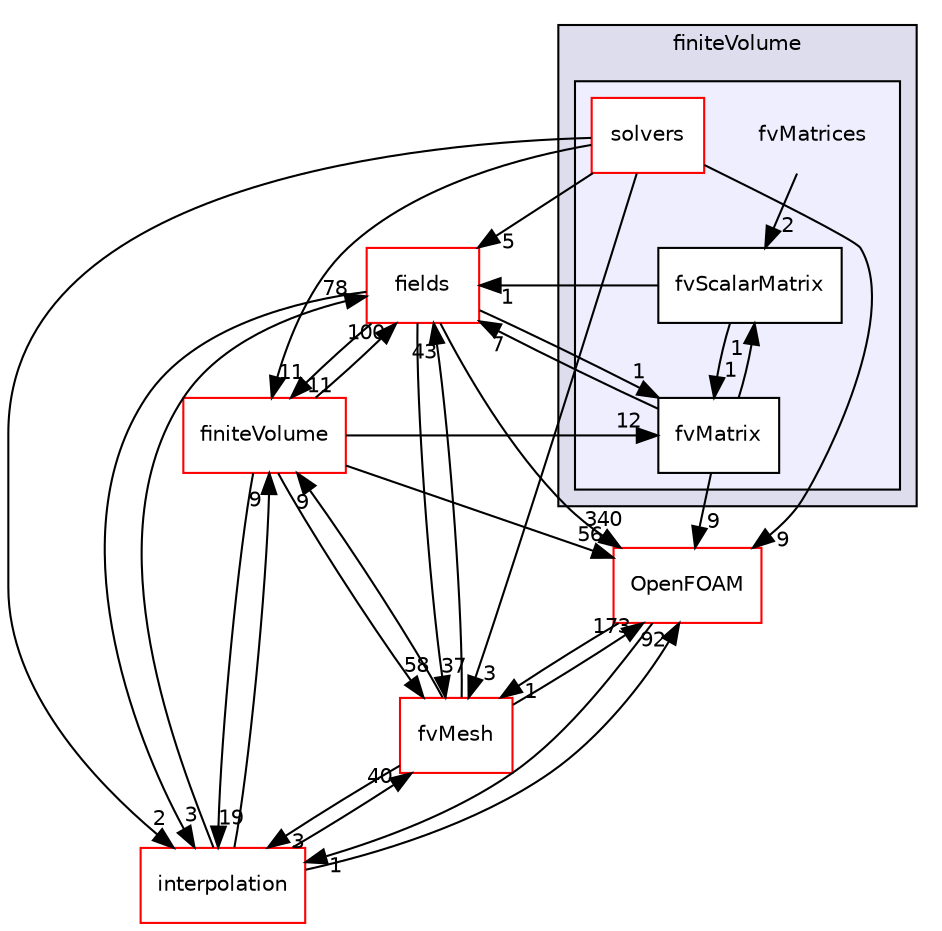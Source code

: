 digraph "src/finiteVolume/fvMatrices" {
  bgcolor=transparent;
  compound=true
  node [ fontsize="10", fontname="Helvetica"];
  edge [ labelfontsize="10", labelfontname="Helvetica"];
  subgraph clusterdir_9bd15774b555cf7259a6fa18f99fe99b {
    graph [ bgcolor="#ddddee", pencolor="black", label="finiteVolume" fontname="Helvetica", fontsize="10", URL="dir_9bd15774b555cf7259a6fa18f99fe99b.html"]
  subgraph clusterdir_5d57e3901430bcc99a7ddac11a899224 {
    graph [ bgcolor="#eeeeff", pencolor="black", label="" URL="dir_5d57e3901430bcc99a7ddac11a899224.html"];
    dir_5d57e3901430bcc99a7ddac11a899224 [shape=plaintext label="fvMatrices"];
    dir_5629422dceaeda8814a0a70fdd7e3220 [shape=box label="fvMatrix" color="black" fillcolor="white" style="filled" URL="dir_5629422dceaeda8814a0a70fdd7e3220.html"];
    dir_5528bcc0c6e6e57a0e06f5fc4a857677 [shape=box label="fvScalarMatrix" color="black" fillcolor="white" style="filled" URL="dir_5528bcc0c6e6e57a0e06f5fc4a857677.html"];
    dir_21e8caa1e273a2fd1ca8d8e5e2ca4486 [shape=box label="solvers" color="red" fillcolor="white" style="filled" URL="dir_21e8caa1e273a2fd1ca8d8e5e2ca4486.html"];
  }
  }
  dir_25ab4a83a983f7bb7a38b7f63bb141b7 [shape=box label="fields" color="red" URL="dir_25ab4a83a983f7bb7a38b7f63bb141b7.html"];
  dir_2ea871e4defbdbd60808750cae643c63 [shape=box label="finiteVolume" color="red" URL="dir_2ea871e4defbdbd60808750cae643c63.html"];
  dir_c382fa095c9c33d8673c0dd60aaef275 [shape=box label="fvMesh" color="red" URL="dir_c382fa095c9c33d8673c0dd60aaef275.html"];
  dir_a586eb954e2e5e74ecf6fe95a2457777 [shape=box label="interpolation" color="red" URL="dir_a586eb954e2e5e74ecf6fe95a2457777.html"];
  dir_c5473ff19b20e6ec4dfe5c310b3778a8 [shape=box label="OpenFOAM" color="red" URL="dir_c5473ff19b20e6ec4dfe5c310b3778a8.html"];
  dir_25ab4a83a983f7bb7a38b7f63bb141b7->dir_2ea871e4defbdbd60808750cae643c63 [headlabel="11", labeldistance=1.5 headhref="dir_000936_001063.html"];
  dir_25ab4a83a983f7bb7a38b7f63bb141b7->dir_c382fa095c9c33d8673c0dd60aaef275 [headlabel="37", labeldistance=1.5 headhref="dir_000936_001124.html"];
  dir_25ab4a83a983f7bb7a38b7f63bb141b7->dir_a586eb954e2e5e74ecf6fe95a2457777 [headlabel="3", labeldistance=1.5 headhref="dir_000936_001170.html"];
  dir_25ab4a83a983f7bb7a38b7f63bb141b7->dir_5629422dceaeda8814a0a70fdd7e3220 [headlabel="1", labeldistance=1.5 headhref="dir_000936_001117.html"];
  dir_25ab4a83a983f7bb7a38b7f63bb141b7->dir_c5473ff19b20e6ec4dfe5c310b3778a8 [headlabel="340", labeldistance=1.5 headhref="dir_000936_001896.html"];
  dir_5528bcc0c6e6e57a0e06f5fc4a857677->dir_25ab4a83a983f7bb7a38b7f63bb141b7 [headlabel="1", labeldistance=1.5 headhref="dir_001118_000936.html"];
  dir_5528bcc0c6e6e57a0e06f5fc4a857677->dir_5629422dceaeda8814a0a70fdd7e3220 [headlabel="1", labeldistance=1.5 headhref="dir_001118_001117.html"];
  dir_2ea871e4defbdbd60808750cae643c63->dir_25ab4a83a983f7bb7a38b7f63bb141b7 [headlabel="100", labeldistance=1.5 headhref="dir_001063_000936.html"];
  dir_2ea871e4defbdbd60808750cae643c63->dir_c382fa095c9c33d8673c0dd60aaef275 [headlabel="58", labeldistance=1.5 headhref="dir_001063_001124.html"];
  dir_2ea871e4defbdbd60808750cae643c63->dir_a586eb954e2e5e74ecf6fe95a2457777 [headlabel="19", labeldistance=1.5 headhref="dir_001063_001170.html"];
  dir_2ea871e4defbdbd60808750cae643c63->dir_5629422dceaeda8814a0a70fdd7e3220 [headlabel="12", labeldistance=1.5 headhref="dir_001063_001117.html"];
  dir_2ea871e4defbdbd60808750cae643c63->dir_c5473ff19b20e6ec4dfe5c310b3778a8 [headlabel="56", labeldistance=1.5 headhref="dir_001063_001896.html"];
  dir_c382fa095c9c33d8673c0dd60aaef275->dir_25ab4a83a983f7bb7a38b7f63bb141b7 [headlabel="43", labeldistance=1.5 headhref="dir_001124_000936.html"];
  dir_c382fa095c9c33d8673c0dd60aaef275->dir_2ea871e4defbdbd60808750cae643c63 [headlabel="9", labeldistance=1.5 headhref="dir_001124_001063.html"];
  dir_c382fa095c9c33d8673c0dd60aaef275->dir_a586eb954e2e5e74ecf6fe95a2457777 [headlabel="3", labeldistance=1.5 headhref="dir_001124_001170.html"];
  dir_c382fa095c9c33d8673c0dd60aaef275->dir_c5473ff19b20e6ec4dfe5c310b3778a8 [headlabel="173", labeldistance=1.5 headhref="dir_001124_001896.html"];
  dir_21e8caa1e273a2fd1ca8d8e5e2ca4486->dir_25ab4a83a983f7bb7a38b7f63bb141b7 [headlabel="5", labeldistance=1.5 headhref="dir_001119_000936.html"];
  dir_21e8caa1e273a2fd1ca8d8e5e2ca4486->dir_2ea871e4defbdbd60808750cae643c63 [headlabel="11", labeldistance=1.5 headhref="dir_001119_001063.html"];
  dir_21e8caa1e273a2fd1ca8d8e5e2ca4486->dir_c382fa095c9c33d8673c0dd60aaef275 [headlabel="3", labeldistance=1.5 headhref="dir_001119_001124.html"];
  dir_21e8caa1e273a2fd1ca8d8e5e2ca4486->dir_a586eb954e2e5e74ecf6fe95a2457777 [headlabel="2", labeldistance=1.5 headhref="dir_001119_001170.html"];
  dir_21e8caa1e273a2fd1ca8d8e5e2ca4486->dir_c5473ff19b20e6ec4dfe5c310b3778a8 [headlabel="9", labeldistance=1.5 headhref="dir_001119_001896.html"];
  dir_a586eb954e2e5e74ecf6fe95a2457777->dir_25ab4a83a983f7bb7a38b7f63bb141b7 [headlabel="78", labeldistance=1.5 headhref="dir_001170_000936.html"];
  dir_a586eb954e2e5e74ecf6fe95a2457777->dir_2ea871e4defbdbd60808750cae643c63 [headlabel="9", labeldistance=1.5 headhref="dir_001170_001063.html"];
  dir_a586eb954e2e5e74ecf6fe95a2457777->dir_c382fa095c9c33d8673c0dd60aaef275 [headlabel="40", labeldistance=1.5 headhref="dir_001170_001124.html"];
  dir_a586eb954e2e5e74ecf6fe95a2457777->dir_c5473ff19b20e6ec4dfe5c310b3778a8 [headlabel="92", labeldistance=1.5 headhref="dir_001170_001896.html"];
  dir_5629422dceaeda8814a0a70fdd7e3220->dir_25ab4a83a983f7bb7a38b7f63bb141b7 [headlabel="7", labeldistance=1.5 headhref="dir_001117_000936.html"];
  dir_5629422dceaeda8814a0a70fdd7e3220->dir_5528bcc0c6e6e57a0e06f5fc4a857677 [headlabel="1", labeldistance=1.5 headhref="dir_001117_001118.html"];
  dir_5629422dceaeda8814a0a70fdd7e3220->dir_c5473ff19b20e6ec4dfe5c310b3778a8 [headlabel="9", labeldistance=1.5 headhref="dir_001117_001896.html"];
  dir_c5473ff19b20e6ec4dfe5c310b3778a8->dir_c382fa095c9c33d8673c0dd60aaef275 [headlabel="1", labeldistance=1.5 headhref="dir_001896_001124.html"];
  dir_c5473ff19b20e6ec4dfe5c310b3778a8->dir_a586eb954e2e5e74ecf6fe95a2457777 [headlabel="1", labeldistance=1.5 headhref="dir_001896_001170.html"];
  dir_5d57e3901430bcc99a7ddac11a899224->dir_5528bcc0c6e6e57a0e06f5fc4a857677 [headlabel="2", labeldistance=1.5 headhref="dir_001116_001118.html"];
}

